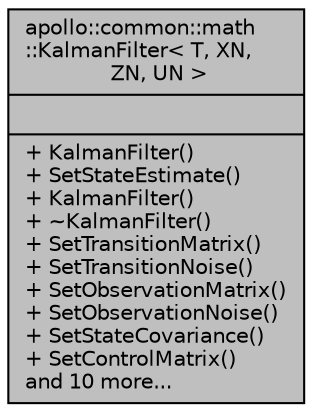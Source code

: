 digraph "apollo::common::math::KalmanFilter&lt; T, XN, ZN, UN &gt;"
{
  edge [fontname="Helvetica",fontsize="10",labelfontname="Helvetica",labelfontsize="10"];
  node [fontname="Helvetica",fontsize="10",shape=record];
  Node1 [label="{apollo::common::math\l::KalmanFilter\< T, XN,\l ZN, UN \>\n||+ KalmanFilter()\l+ SetStateEstimate()\l+ KalmanFilter()\l+ ~KalmanFilter()\l+ SetTransitionMatrix()\l+ SetTransitionNoise()\l+ SetObservationMatrix()\l+ SetObservationNoise()\l+ SetStateCovariance()\l+ SetControlMatrix()\land 10 more...\l}",height=0.2,width=0.4,color="black", fillcolor="grey75", style="filled" fontcolor="black"];
}
